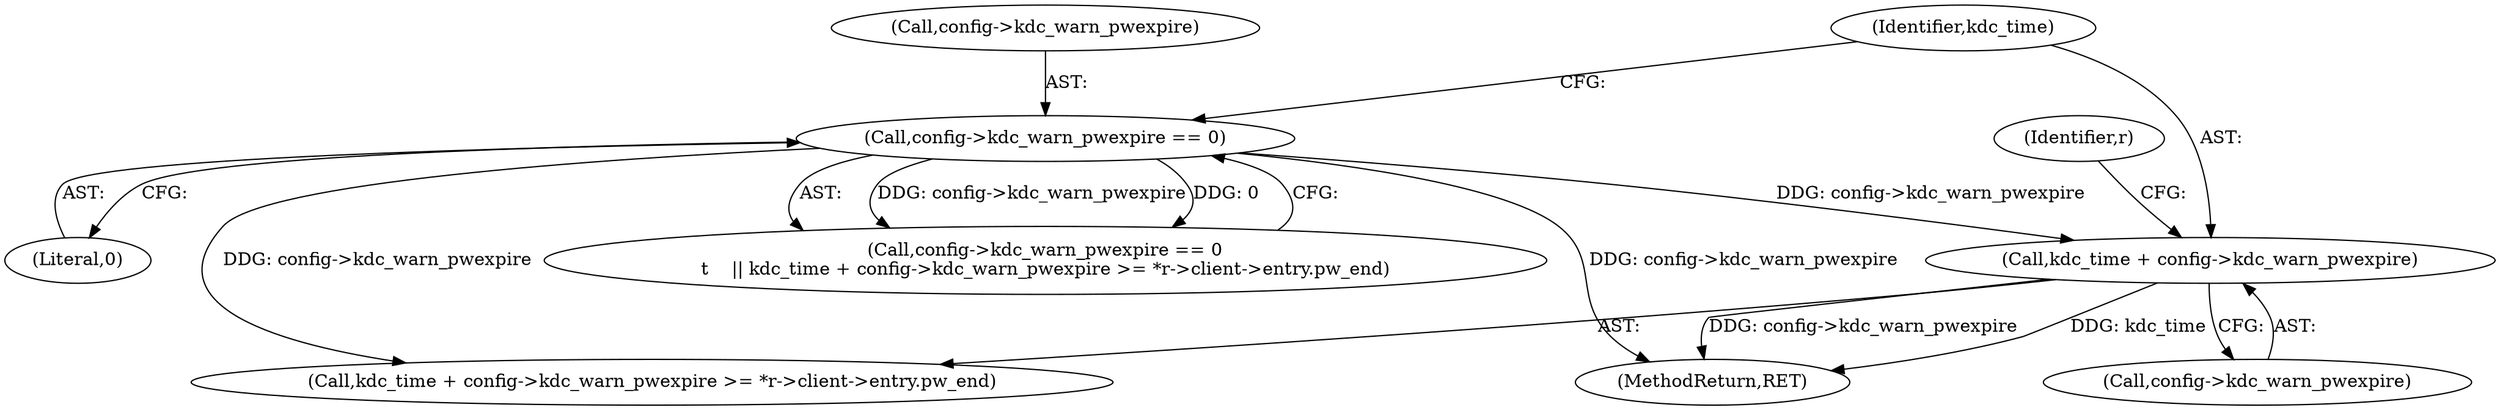digraph "0_heimdal_1a6a6e462dc2ac6111f9e02c6852ddec4849b887@pointer" {
"1001737" [label="(Call,kdc_time + config->kdc_warn_pwexpire)"];
"1001731" [label="(Call,config->kdc_warn_pwexpire == 0)"];
"1001736" [label="(Call,kdc_time + config->kdc_warn_pwexpire >= *r->client->entry.pw_end)"];
"1001746" [label="(Identifier,r)"];
"1001737" [label="(Call,kdc_time + config->kdc_warn_pwexpire)"];
"1001731" [label="(Call,config->kdc_warn_pwexpire == 0)"];
"1001732" [label="(Call,config->kdc_warn_pwexpire)"];
"1002688" [label="(MethodReturn,RET)"];
"1001738" [label="(Identifier,kdc_time)"];
"1001735" [label="(Literal,0)"];
"1001739" [label="(Call,config->kdc_warn_pwexpire)"];
"1001730" [label="(Call,config->kdc_warn_pwexpire == 0\n\t    || kdc_time + config->kdc_warn_pwexpire >= *r->client->entry.pw_end)"];
"1001737" -> "1001736"  [label="AST: "];
"1001737" -> "1001739"  [label="CFG: "];
"1001738" -> "1001737"  [label="AST: "];
"1001739" -> "1001737"  [label="AST: "];
"1001746" -> "1001737"  [label="CFG: "];
"1001737" -> "1002688"  [label="DDG: kdc_time"];
"1001737" -> "1002688"  [label="DDG: config->kdc_warn_pwexpire"];
"1001731" -> "1001737"  [label="DDG: config->kdc_warn_pwexpire"];
"1001731" -> "1001730"  [label="AST: "];
"1001731" -> "1001735"  [label="CFG: "];
"1001732" -> "1001731"  [label="AST: "];
"1001735" -> "1001731"  [label="AST: "];
"1001738" -> "1001731"  [label="CFG: "];
"1001730" -> "1001731"  [label="CFG: "];
"1001731" -> "1002688"  [label="DDG: config->kdc_warn_pwexpire"];
"1001731" -> "1001730"  [label="DDG: config->kdc_warn_pwexpire"];
"1001731" -> "1001730"  [label="DDG: 0"];
"1001731" -> "1001736"  [label="DDG: config->kdc_warn_pwexpire"];
}
